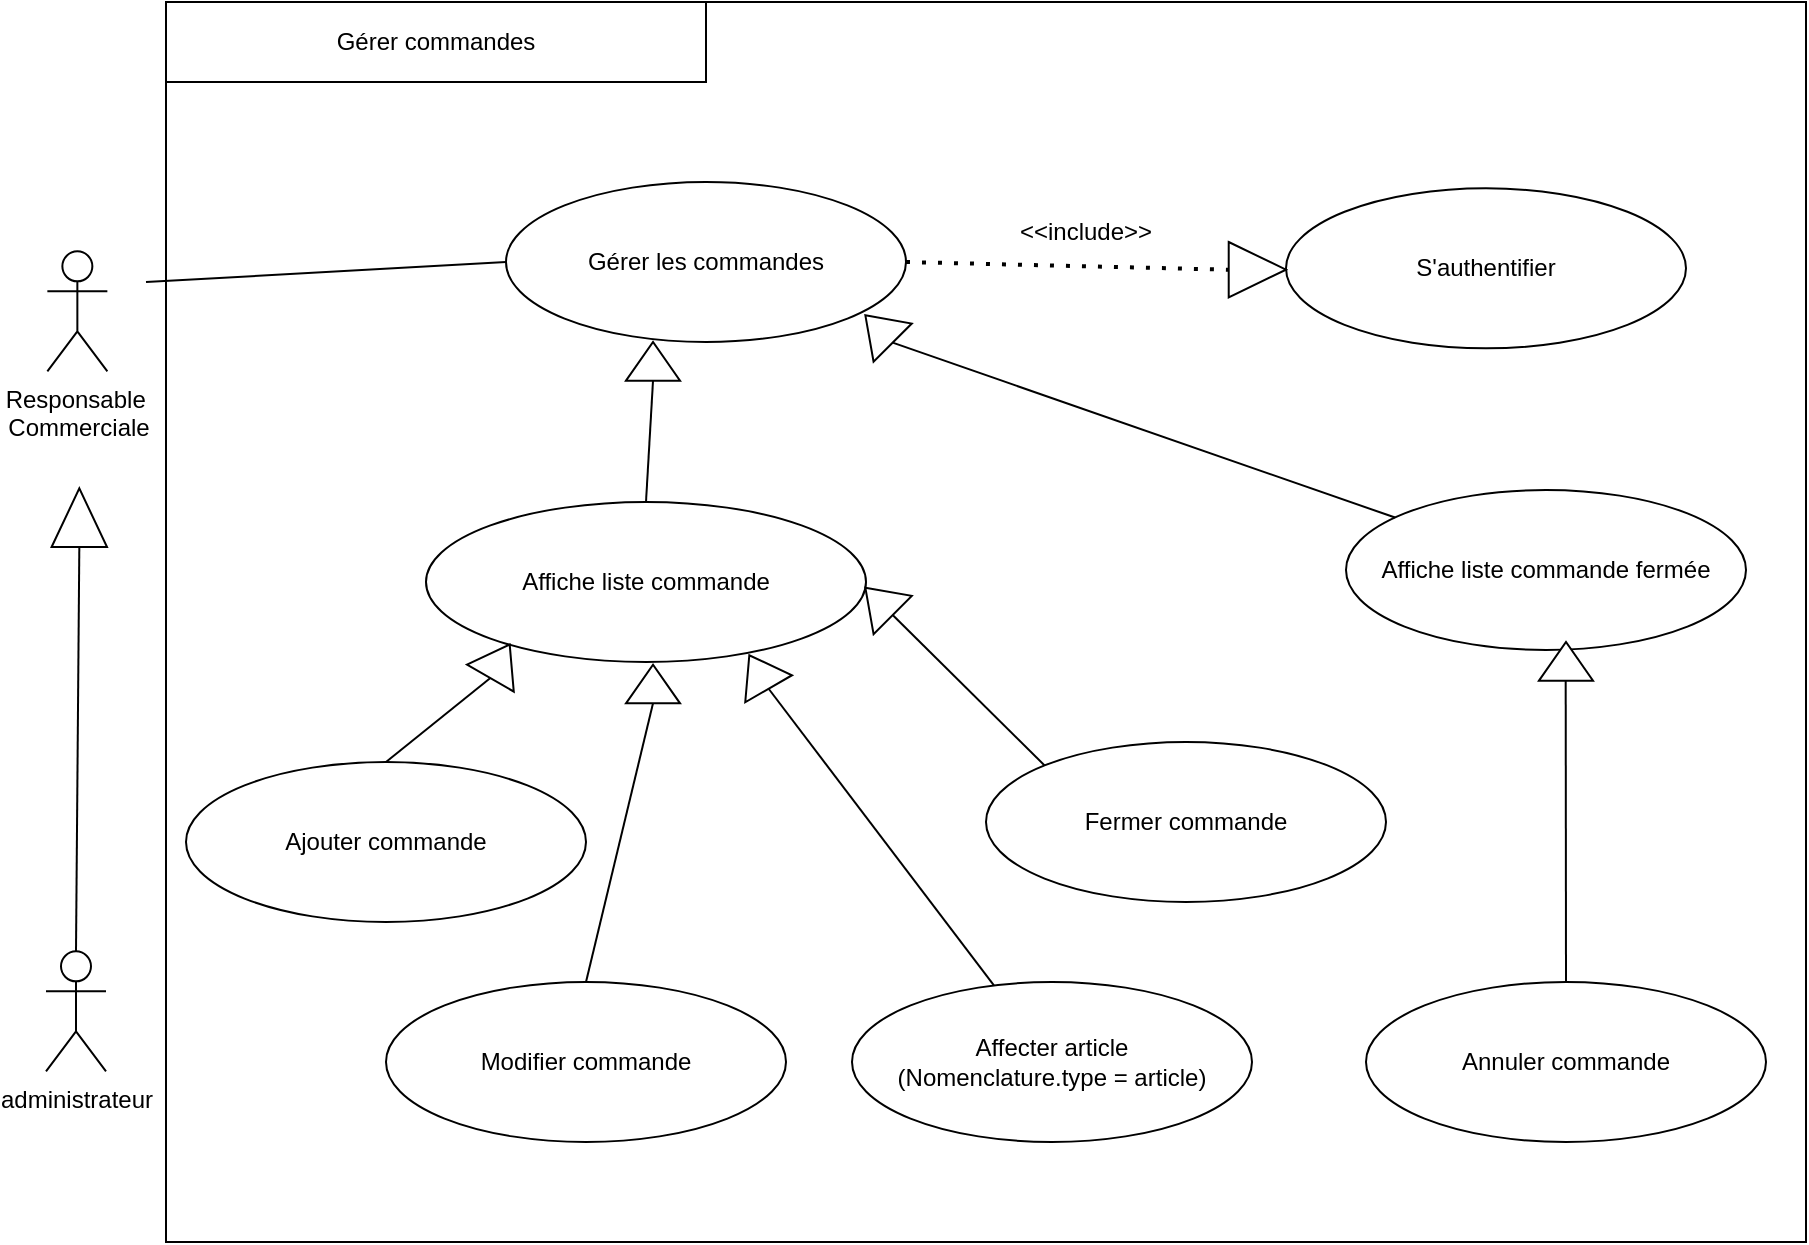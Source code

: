 <mxfile version="21.3.6" type="gitlab">
  <diagram name="Page-1" id="Dhz3QEpo0U_PGYgXKE9V">
    <mxGraphModel dx="2385" dy="745" grid="1" gridSize="10" guides="1" tooltips="1" connect="1" arrows="1" fold="1" page="1" pageScale="1" pageWidth="827" pageHeight="1169" math="0" shadow="0">
      <root>
        <mxCell id="0" />
        <mxCell id="1" parent="0" />
        <mxCell id="gNxEo24BiPIkMwxeU2JK-1" value="" style="rounded=0;whiteSpace=wrap;html=1;" vertex="1" parent="1">
          <mxGeometry x="-370" y="340" width="820" height="620" as="geometry" />
        </mxCell>
        <mxCell id="gNxEo24BiPIkMwxeU2JK-2" value="Responsable&amp;nbsp;&lt;br&gt;Commerciale" style="shape=umlActor;verticalLabelPosition=bottom;verticalAlign=top;html=1;outlineConnect=0;" vertex="1" parent="1">
          <mxGeometry x="-429.32" y="464.66" width="30" height="60" as="geometry" />
        </mxCell>
        <mxCell id="gNxEo24BiPIkMwxeU2JK-3" value="administrateur" style="shape=umlActor;verticalLabelPosition=bottom;verticalAlign=top;html=1;outlineConnect=0;" vertex="1" parent="1">
          <mxGeometry x="-430" y="814.66" width="30" height="60" as="geometry" />
        </mxCell>
        <mxCell id="gNxEo24BiPIkMwxeU2JK-4" value="Gérer les commandes" style="ellipse;whiteSpace=wrap;html=1;" vertex="1" parent="1">
          <mxGeometry x="-200" y="430" width="200" height="80" as="geometry" />
        </mxCell>
        <mxCell id="gNxEo24BiPIkMwxeU2JK-5" value="" style="endArrow=none;html=1;rounded=0;entryX=0;entryY=0.5;entryDx=0;entryDy=0;" edge="1" parent="1" target="gNxEo24BiPIkMwxeU2JK-4">
          <mxGeometry width="50" height="50" relative="1" as="geometry">
            <mxPoint x="-380" y="480" as="sourcePoint" />
            <mxPoint x="240" y="770" as="targetPoint" />
          </mxGeometry>
        </mxCell>
        <mxCell id="gNxEo24BiPIkMwxeU2JK-6" value="S&#39;authentifier" style="ellipse;whiteSpace=wrap;html=1;" vertex="1" parent="1">
          <mxGeometry x="190" y="433.17" width="200" height="80" as="geometry" />
        </mxCell>
        <mxCell id="gNxEo24BiPIkMwxeU2JK-7" value="Affiche liste commande" style="ellipse;whiteSpace=wrap;html=1;" vertex="1" parent="1">
          <mxGeometry x="-240" y="590.0" width="220" height="80" as="geometry" />
        </mxCell>
        <mxCell id="gNxEo24BiPIkMwxeU2JK-11" value="" style="endArrow=none;html=1;rounded=0;exitX=0.5;exitY=0;exitDx=0;exitDy=0;entryX=0;entryY=0.5;entryDx=0;entryDy=0;" edge="1" parent="1" source="gNxEo24BiPIkMwxeU2JK-7" target="gNxEo24BiPIkMwxeU2JK-22">
          <mxGeometry width="50" height="50" relative="1" as="geometry">
            <mxPoint x="50" y="720" as="sourcePoint" />
            <mxPoint x="-183.378" y="545.51" as="targetPoint" />
          </mxGeometry>
        </mxCell>
        <mxCell id="gNxEo24BiPIkMwxeU2JK-12" value="Ajouter commande" style="ellipse;whiteSpace=wrap;html=1;" vertex="1" parent="1">
          <mxGeometry x="-360" y="720" width="200" height="80" as="geometry" />
        </mxCell>
        <mxCell id="gNxEo24BiPIkMwxeU2JK-13" value="" style="endArrow=none;dashed=1;html=1;dashPattern=1 3;strokeWidth=2;rounded=0;exitX=1;exitY=0.5;exitDx=0;exitDy=0;entryX=0;entryY=0.5;entryDx=0;entryDy=0;" edge="1" parent="1" source="gNxEo24BiPIkMwxeU2JK-4" target="gNxEo24BiPIkMwxeU2JK-14">
          <mxGeometry width="50" height="50" relative="1" as="geometry">
            <mxPoint x="50" y="720" as="sourcePoint" />
            <mxPoint x="100" y="670" as="targetPoint" />
          </mxGeometry>
        </mxCell>
        <mxCell id="gNxEo24BiPIkMwxeU2JK-14" value="" style="triangle;whiteSpace=wrap;html=1;rotation=0;" vertex="1" parent="1">
          <mxGeometry x="161.36" y="460.0" width="28.64" height="27.71" as="geometry" />
        </mxCell>
        <mxCell id="gNxEo24BiPIkMwxeU2JK-15" value="&amp;lt;&amp;lt;include&amp;gt;&amp;gt;" style="text;html=1;strokeColor=none;fillColor=none;align=center;verticalAlign=middle;whiteSpace=wrap;rounded=0;" vertex="1" parent="1">
          <mxGeometry x="70" y="444.66" width="40" height="20" as="geometry" />
        </mxCell>
        <mxCell id="gNxEo24BiPIkMwxeU2JK-16" value="" style="endArrow=none;html=1;rounded=0;entryX=0;entryY=0.5;entryDx=0;entryDy=0;exitX=0.5;exitY=0;exitDx=0;exitDy=0;" edge="1" parent="1" source="gNxEo24BiPIkMwxeU2JK-12" target="gNxEo24BiPIkMwxeU2JK-18">
          <mxGeometry width="50" height="50" relative="1" as="geometry">
            <mxPoint x="30" y="916" as="sourcePoint" />
            <mxPoint x="-26.831" y="720.686" as="targetPoint" />
          </mxGeometry>
        </mxCell>
        <mxCell id="gNxEo24BiPIkMwxeU2JK-17" value="Gérer commandes" style="rounded=0;whiteSpace=wrap;html=1;" vertex="1" parent="1">
          <mxGeometry x="-370" y="340" width="270" height="40" as="geometry" />
        </mxCell>
        <mxCell id="gNxEo24BiPIkMwxeU2JK-18" value="" style="triangle;whiteSpace=wrap;html=1;rotation=-150;direction=south;" vertex="1" parent="1">
          <mxGeometry x="-216.49" y="660" width="27.02" height="19.32" as="geometry" />
        </mxCell>
        <mxCell id="gNxEo24BiPIkMwxeU2JK-22" value="" style="triangle;whiteSpace=wrap;html=1;rotation=-180;direction=south;" vertex="1" parent="1">
          <mxGeometry x="-140" y="510.0" width="27.02" height="19.32" as="geometry" />
        </mxCell>
        <mxCell id="gNxEo24BiPIkMwxeU2JK-23" value="Affiche liste commande fermée" style="ellipse;whiteSpace=wrap;html=1;" vertex="1" parent="1">
          <mxGeometry x="220" y="584" width="200" height="80" as="geometry" />
        </mxCell>
        <mxCell id="gNxEo24BiPIkMwxeU2JK-24" value="" style="triangle;whiteSpace=wrap;html=1;rotation=-225;direction=south;" vertex="1" parent="1">
          <mxGeometry x="-27" y="493.85" width="27.02" height="19.32" as="geometry" />
        </mxCell>
        <mxCell id="gNxEo24BiPIkMwxeU2JK-25" value="" style="endArrow=none;html=1;rounded=0;entryX=0;entryY=0.5;entryDx=0;entryDy=0;" edge="1" parent="1" source="gNxEo24BiPIkMwxeU2JK-23" target="gNxEo24BiPIkMwxeU2JK-24">
          <mxGeometry width="50" height="50" relative="1" as="geometry">
            <mxPoint x="-31" y="612" as="sourcePoint" />
            <mxPoint x="-106" y="530" as="targetPoint" />
          </mxGeometry>
        </mxCell>
        <mxCell id="gNxEo24BiPIkMwxeU2JK-26" value="Fermer commande" style="ellipse;whiteSpace=wrap;html=1;" vertex="1" parent="1">
          <mxGeometry x="40.0" y="710.0" width="200" height="80" as="geometry" />
        </mxCell>
        <mxCell id="gNxEo24BiPIkMwxeU2JK-27" value="" style="triangle;whiteSpace=wrap;html=1;rotation=-225;direction=south;" vertex="1" parent="1">
          <mxGeometry x="-27" y="630" width="27.02" height="19.32" as="geometry" />
        </mxCell>
        <mxCell id="gNxEo24BiPIkMwxeU2JK-28" value="" style="endArrow=none;html=1;rounded=0;entryX=0;entryY=0.5;entryDx=0;entryDy=0;exitX=0;exitY=0;exitDx=0;exitDy=0;" edge="1" parent="1" source="gNxEo24BiPIkMwxeU2JK-26" target="gNxEo24BiPIkMwxeU2JK-27">
          <mxGeometry width="50" height="50" relative="1" as="geometry">
            <mxPoint x="-31" y="612" as="sourcePoint" />
            <mxPoint x="-106" y="530" as="targetPoint" />
          </mxGeometry>
        </mxCell>
        <mxCell id="gNxEo24BiPIkMwxeU2JK-29" value="Modifier commande" style="ellipse;whiteSpace=wrap;html=1;" vertex="1" parent="1">
          <mxGeometry x="-260" y="830" width="200" height="80" as="geometry" />
        </mxCell>
        <mxCell id="gNxEo24BiPIkMwxeU2JK-34" value="Annuler commande" style="ellipse;whiteSpace=wrap;html=1;" vertex="1" parent="1">
          <mxGeometry x="230" y="830.0" width="200" height="80" as="geometry" />
        </mxCell>
        <mxCell id="gNxEo24BiPIkMwxeU2JK-35" value="" style="endArrow=none;html=1;rounded=0;exitX=0.5;exitY=0;exitDx=0;exitDy=0;entryX=0.515;entryY=0.494;entryDx=0;entryDy=0;entryPerimeter=0;" edge="1" parent="1" source="gNxEo24BiPIkMwxeU2JK-34" target="gNxEo24BiPIkMwxeU2JK-36">
          <mxGeometry width="50" height="50" relative="1" as="geometry">
            <mxPoint x="-176" y="600" as="sourcePoint" />
            <mxPoint x="-176" y="550" as="targetPoint" />
          </mxGeometry>
        </mxCell>
        <mxCell id="gNxEo24BiPIkMwxeU2JK-36" value="" style="triangle;whiteSpace=wrap;html=1;rotation=-180;direction=south;" vertex="1" parent="1">
          <mxGeometry x="316.49" y="660" width="27.02" height="19.32" as="geometry" />
        </mxCell>
        <mxCell id="gNxEo24BiPIkMwxeU2JK-41" value="" style="endArrow=none;html=1;rounded=0;exitX=0.5;exitY=0;exitDx=0;exitDy=0;entryX=0;entryY=0.5;entryDx=0;entryDy=0;" edge="1" parent="1" source="gNxEo24BiPIkMwxeU2JK-29" target="gNxEo24BiPIkMwxeU2JK-42">
          <mxGeometry width="50" height="50" relative="1" as="geometry">
            <mxPoint x="30" y="745" as="sourcePoint" />
            <mxPoint x="-40" y="686" as="targetPoint" />
          </mxGeometry>
        </mxCell>
        <mxCell id="gNxEo24BiPIkMwxeU2JK-42" value="" style="triangle;whiteSpace=wrap;html=1;rotation=-180;direction=south;" vertex="1" parent="1">
          <mxGeometry x="-140" y="671.34" width="27.02" height="19.32" as="geometry" />
        </mxCell>
        <mxCell id="gNxEo24BiPIkMwxeU2JK-45" value="Affecter article &lt;br&gt;(Nomenclature.type = article)" style="ellipse;whiteSpace=wrap;html=1;" vertex="1" parent="1">
          <mxGeometry x="-27.0" y="830.0" width="200" height="80" as="geometry" />
        </mxCell>
        <mxCell id="gNxEo24BiPIkMwxeU2JK-46" value="" style="endArrow=none;html=1;rounded=0;entryX=0;entryY=0.5;entryDx=0;entryDy=0;" edge="1" parent="1" source="gNxEo24BiPIkMwxeU2JK-45" target="gNxEo24BiPIkMwxeU2JK-47">
          <mxGeometry width="50" height="50" relative="1" as="geometry">
            <mxPoint x="-150" y="840" as="sourcePoint" />
            <mxPoint x="-116" y="701" as="targetPoint" />
          </mxGeometry>
        </mxCell>
        <mxCell id="gNxEo24BiPIkMwxeU2JK-47" value="" style="triangle;whiteSpace=wrap;html=1;rotation=-210;direction=south;" vertex="1" parent="1">
          <mxGeometry x="-87.02" y="665.34" width="27.02" height="19.32" as="geometry" />
        </mxCell>
        <mxCell id="gNxEo24BiPIkMwxeU2JK-50" value="" style="endArrow=none;html=1;rounded=0;exitX=0.5;exitY=0;exitDx=0;exitDy=0;exitPerimeter=0;entryX=0;entryY=0.5;entryDx=0;entryDy=0;" edge="1" parent="1" source="gNxEo24BiPIkMwxeU2JK-3" target="gNxEo24BiPIkMwxeU2JK-10">
          <mxGeometry width="50" height="50" relative="1" as="geometry">
            <mxPoint x="-415" y="815" as="sourcePoint" />
            <mxPoint x="-414" y="592" as="targetPoint" />
          </mxGeometry>
        </mxCell>
        <mxCell id="gNxEo24BiPIkMwxeU2JK-10" value="" style="triangle;whiteSpace=wrap;html=1;rotation=-90;" vertex="1" parent="1">
          <mxGeometry x="-428" y="584.0" width="29.32" height="27.71" as="geometry" />
        </mxCell>
      </root>
    </mxGraphModel>
  </diagram>
</mxfile>
